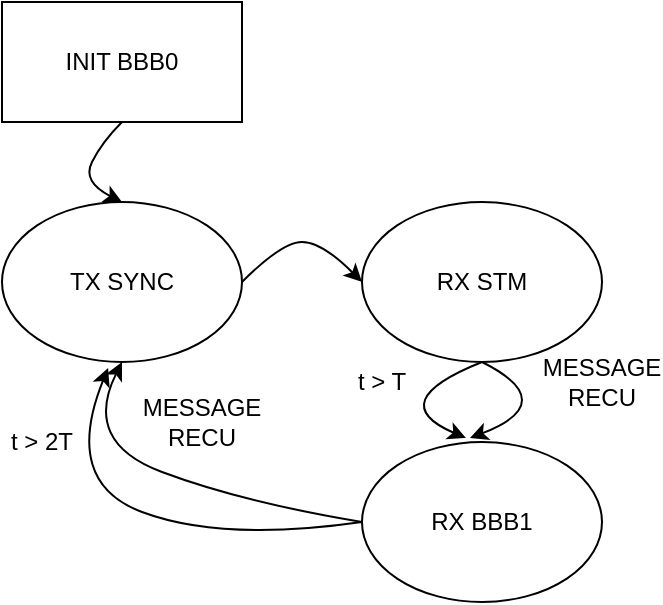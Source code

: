 <mxfile version="12.3.0" type="device" pages="1"><diagram id="KGen1aODX37eVppxLHsk" name="Page-1"><mxGraphModel dx="782" dy="511" grid="1" gridSize="10" guides="1" tooltips="1" connect="1" arrows="1" fold="1" page="1" pageScale="1" pageWidth="827" pageHeight="1169" math="0" shadow="0"><root><mxCell id="0"/><mxCell id="1" parent="0"/><mxCell id="6vCcwVaEbrgz3Sm9dJ8j-1" value="INIT BBB0" style="rounded=0;whiteSpace=wrap;html=1;" parent="1" vertex="1"><mxGeometry x="20" y="20" width="120" height="60" as="geometry"/></mxCell><mxCell id="6vCcwVaEbrgz3Sm9dJ8j-2" value="" style="curved=1;endArrow=classic;html=1;exitX=0.5;exitY=1;exitDx=0;exitDy=0;entryX=0.5;entryY=0;entryDx=0;entryDy=0;" parent="1" source="6vCcwVaEbrgz3Sm9dJ8j-1" target="6vCcwVaEbrgz3Sm9dJ8j-3" edge="1"><mxGeometry width="50" height="50" relative="1" as="geometry"><mxPoint x="20" y="150" as="sourcePoint"/><mxPoint x="80" y="120" as="targetPoint"/><Array as="points"><mxPoint x="70" y="90"/><mxPoint x="60" y="110"/></Array></mxGeometry></mxCell><mxCell id="6vCcwVaEbrgz3Sm9dJ8j-3" value="TX SYNC" style="ellipse;whiteSpace=wrap;html=1;" parent="1" vertex="1"><mxGeometry x="20" y="120" width="120" height="80" as="geometry"/></mxCell><mxCell id="6vCcwVaEbrgz3Sm9dJ8j-4" value="" style="curved=1;endArrow=classic;html=1;exitX=1;exitY=0.5;exitDx=0;exitDy=0;entryX=0;entryY=0.5;entryDx=0;entryDy=0;" parent="1" source="6vCcwVaEbrgz3Sm9dJ8j-3" target="6vCcwVaEbrgz3Sm9dJ8j-5" edge="1"><mxGeometry width="50" height="50" relative="1" as="geometry"><mxPoint x="20" y="270" as="sourcePoint"/><mxPoint x="250" y="150" as="targetPoint"/><Array as="points"><mxPoint x="160" y="140"/><mxPoint x="180" y="140"/></Array></mxGeometry></mxCell><mxCell id="6vCcwVaEbrgz3Sm9dJ8j-5" value="RX STM" style="ellipse;whiteSpace=wrap;html=1;" parent="1" vertex="1"><mxGeometry x="200" y="120" width="120" height="80" as="geometry"/></mxCell><mxCell id="6vCcwVaEbrgz3Sm9dJ8j-6" value="RX BBB1" style="ellipse;whiteSpace=wrap;html=1;" parent="1" vertex="1"><mxGeometry x="200" y="240" width="120" height="80" as="geometry"/></mxCell><mxCell id="6vCcwVaEbrgz3Sm9dJ8j-7" value="" style="curved=1;endArrow=classic;html=1;entryX=0.45;entryY=-0.025;entryDx=0;entryDy=0;entryPerimeter=0;exitX=0.5;exitY=1;exitDx=0;exitDy=0;" parent="1" source="6vCcwVaEbrgz3Sm9dJ8j-5" target="6vCcwVaEbrgz3Sm9dJ8j-6" edge="1"><mxGeometry width="50" height="50" relative="1" as="geometry"><mxPoint x="20" y="380" as="sourcePoint"/><mxPoint x="130" y="250" as="targetPoint"/><Array as="points"><mxPoint x="280" y="210"/><mxPoint x="280" y="228"/></Array></mxGeometry></mxCell><mxCell id="6vCcwVaEbrgz3Sm9dJ8j-8" value="MESSAGE RECU" style="text;html=1;strokeColor=none;fillColor=none;align=center;verticalAlign=middle;whiteSpace=wrap;rounded=0;" parent="1" vertex="1"><mxGeometry x="300" y="200" width="40" height="20" as="geometry"/></mxCell><mxCell id="6vCcwVaEbrgz3Sm9dJ8j-9" value="" style="curved=1;endArrow=classic;html=1;exitX=0.5;exitY=1;exitDx=0;exitDy=0;entryX=0.433;entryY=-0.025;entryDx=0;entryDy=0;entryPerimeter=0;" parent="1" source="6vCcwVaEbrgz3Sm9dJ8j-5" target="6vCcwVaEbrgz3Sm9dJ8j-6" edge="1"><mxGeometry width="50" height="50" relative="1" as="geometry"><mxPoint x="160" y="180" as="sourcePoint"/><mxPoint x="250" y="230" as="targetPoint"/><Array as="points"><mxPoint x="210" y="220"/></Array></mxGeometry></mxCell><mxCell id="6vCcwVaEbrgz3Sm9dJ8j-10" value="t &amp;gt; T" style="text;html=1;strokeColor=none;fillColor=none;align=center;verticalAlign=middle;whiteSpace=wrap;rounded=0;" parent="1" vertex="1"><mxGeometry x="190" y="200" width="40" height="20" as="geometry"/></mxCell><mxCell id="6vCcwVaEbrgz3Sm9dJ8j-12" value="" style="curved=1;endArrow=classic;html=1;entryX=0.5;entryY=1;entryDx=0;entryDy=0;exitX=0;exitY=0.5;exitDx=0;exitDy=0;" parent="1" source="6vCcwVaEbrgz3Sm9dJ8j-6" target="6vCcwVaEbrgz3Sm9dJ8j-3" edge="1"><mxGeometry width="50" height="50" relative="1" as="geometry"><mxPoint x="20" y="380" as="sourcePoint"/><mxPoint x="70" y="330" as="targetPoint"/><Array as="points"><mxPoint x="140" y="270"/><mxPoint x="60" y="240"/></Array></mxGeometry></mxCell><mxCell id="6vCcwVaEbrgz3Sm9dJ8j-13" value="" style="curved=1;endArrow=classic;html=1;exitX=0;exitY=0.5;exitDx=0;exitDy=0;entryX=0.442;entryY=1.038;entryDx=0;entryDy=0;entryPerimeter=0;" parent="1" source="6vCcwVaEbrgz3Sm9dJ8j-6" target="6vCcwVaEbrgz3Sm9dJ8j-3" edge="1"><mxGeometry width="50" height="50" relative="1" as="geometry"><mxPoint x="190" y="290" as="sourcePoint"/><mxPoint x="70" y="210" as="targetPoint"/><Array as="points"><mxPoint x="130" y="290"/><mxPoint x="50" y="260"/></Array></mxGeometry></mxCell><mxCell id="6vCcwVaEbrgz3Sm9dJ8j-14" value="MESSAGE RECU" style="text;html=1;strokeColor=none;fillColor=none;align=center;verticalAlign=middle;whiteSpace=wrap;rounded=0;" parent="1" vertex="1"><mxGeometry x="100" y="220" width="40" height="20" as="geometry"/></mxCell><mxCell id="6vCcwVaEbrgz3Sm9dJ8j-15" value="t &amp;gt; 2T" style="text;html=1;strokeColor=none;fillColor=none;align=center;verticalAlign=middle;whiteSpace=wrap;rounded=0;" parent="1" vertex="1"><mxGeometry x="20" y="230" width="40" height="20" as="geometry"/></mxCell></root></mxGraphModel></diagram></mxfile>